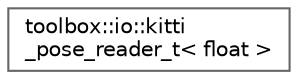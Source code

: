 digraph "Graphical Class Hierarchy"
{
 // LATEX_PDF_SIZE
  bgcolor="transparent";
  edge [fontname=Helvetica,fontsize=10,labelfontname=Helvetica,labelfontsize=10];
  node [fontname=Helvetica,fontsize=10,shape=box,height=0.2,width=0.4];
  rankdir="LR";
  Node0 [id="Node000000",label="toolbox::io::kitti\l_pose_reader_t\< float \>",height=0.2,width=0.4,color="grey40", fillcolor="white", style="filled",URL="$classtoolbox_1_1io_1_1kitti__pose__reader__t.html",tooltip=" "];
}
